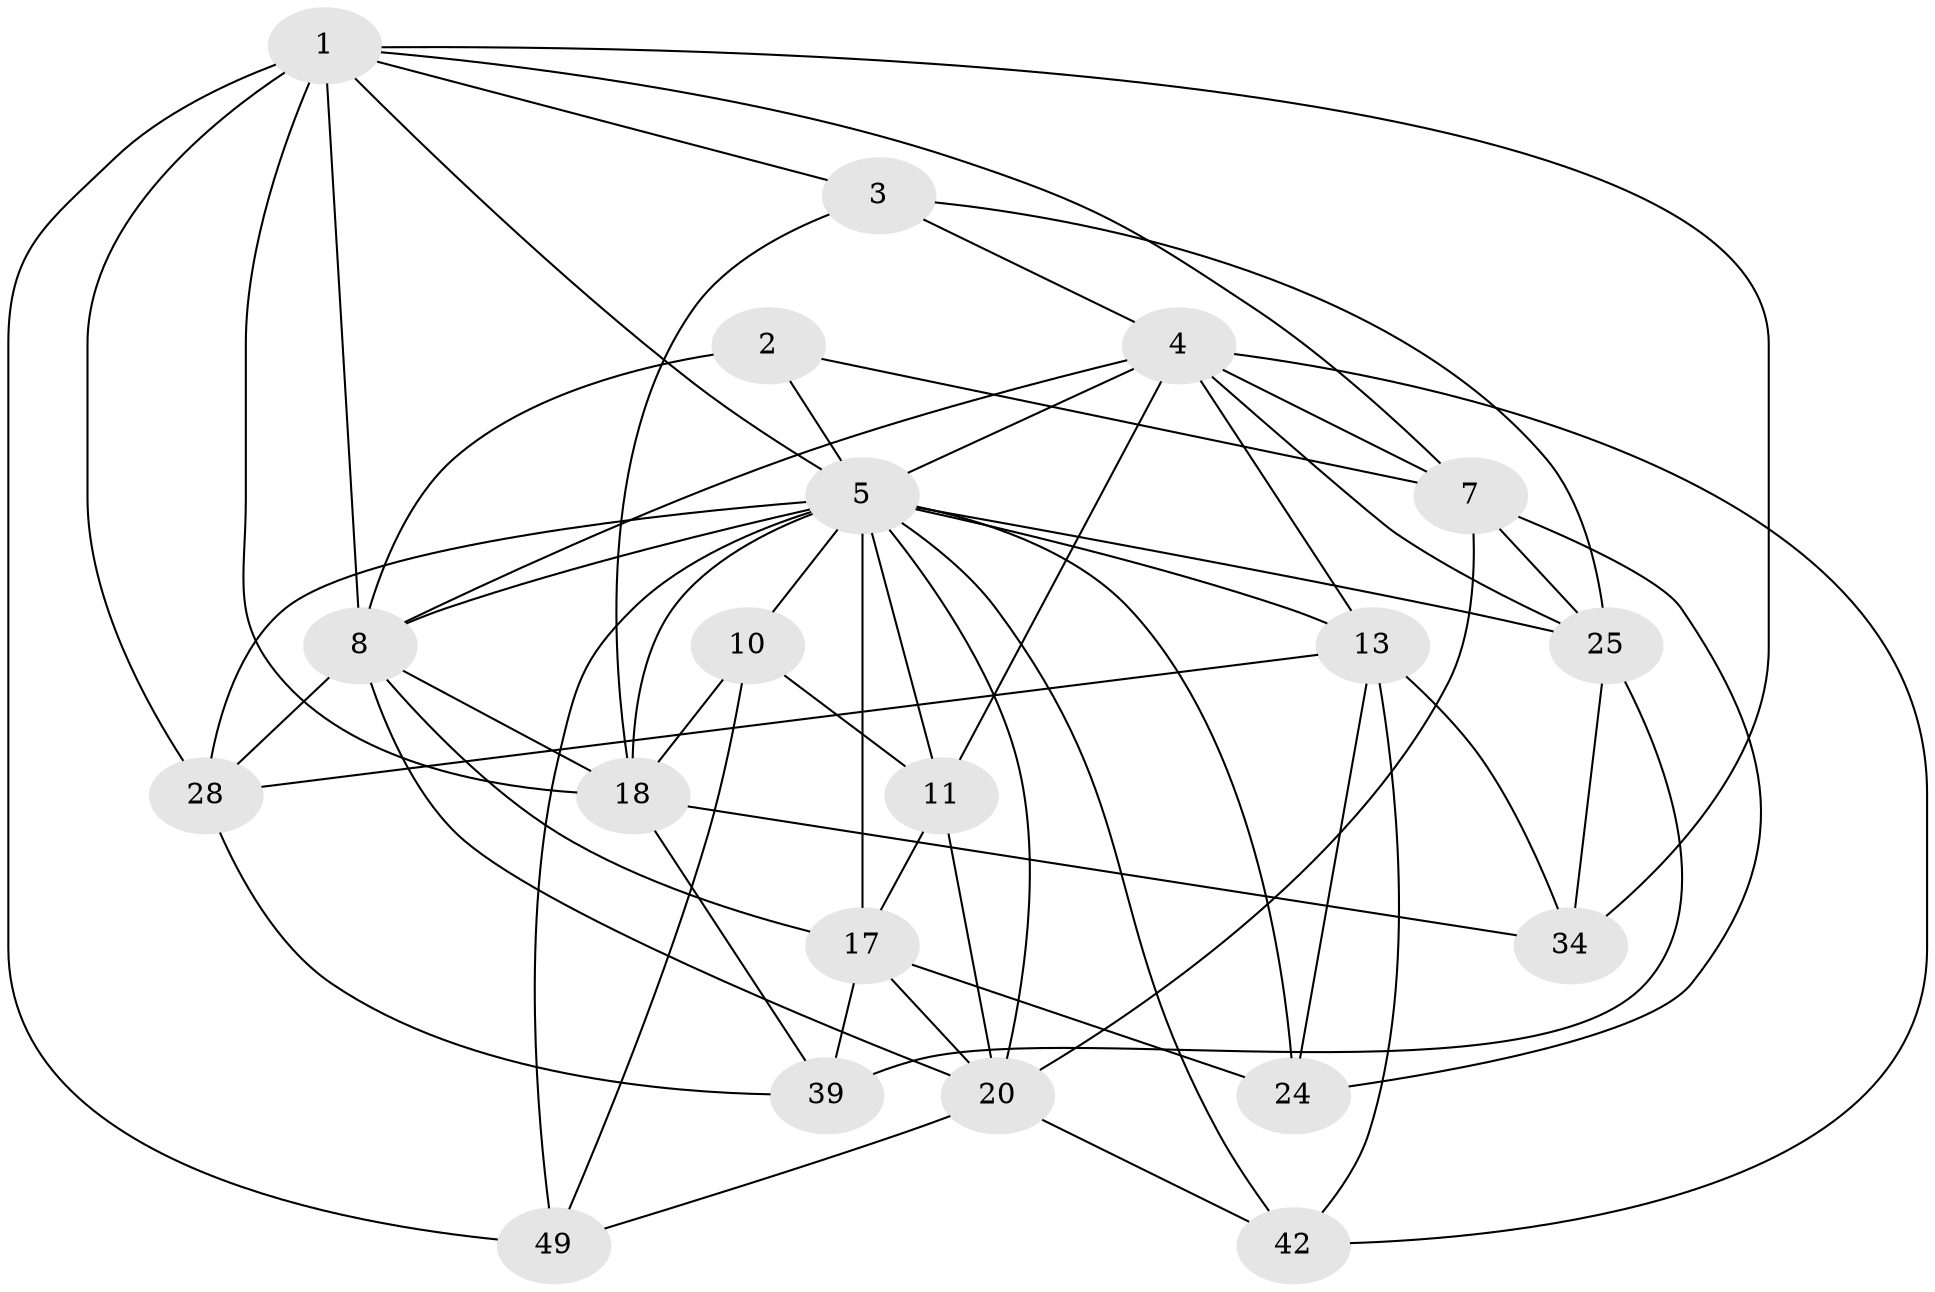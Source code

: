 // original degree distribution, {4: 1.0}
// Generated by graph-tools (version 1.1) at 2025/20/03/04/25 18:20:34]
// undirected, 20 vertices, 59 edges
graph export_dot {
graph [start="1"]
  node [color=gray90,style=filled];
  1 [super="+15+26+19"];
  2;
  3;
  4 [super="+6+38"];
  5 [super="+29+35+36+12"];
  7 [super="+23"];
  8 [super="+21+9+16"];
  10;
  11 [super="+14"];
  13 [super="+31"];
  17 [super="+43"];
  18 [super="+41"];
  20 [super="+33"];
  24;
  25 [super="+32"];
  28 [super="+47"];
  34;
  39;
  42;
  49;
  1 -- 49;
  1 -- 7;
  1 -- 18 [weight=2];
  1 -- 34;
  1 -- 3;
  1 -- 8 [weight=2];
  1 -- 5;
  1 -- 28;
  2 -- 7;
  2 -- 8 [weight=2];
  2 -- 5;
  3 -- 18;
  3 -- 4;
  3 -- 25;
  4 -- 7 [weight=2];
  4 -- 8 [weight=2];
  4 -- 13;
  4 -- 5 [weight=2];
  4 -- 25;
  4 -- 42;
  4 -- 11 [weight=2];
  5 -- 25;
  5 -- 10;
  5 -- 49;
  5 -- 11;
  5 -- 28 [weight=2];
  5 -- 42;
  5 -- 13;
  5 -- 8;
  5 -- 18;
  5 -- 20;
  5 -- 24;
  5 -- 17 [weight=2];
  7 -- 24;
  7 -- 20 [weight=2];
  7 -- 25;
  8 -- 17 [weight=2];
  8 -- 18;
  8 -- 20;
  8 -- 28;
  10 -- 49;
  10 -- 18;
  10 -- 11;
  11 -- 20;
  11 -- 17;
  13 -- 42;
  13 -- 24;
  13 -- 34;
  13 -- 28;
  17 -- 24;
  17 -- 20;
  17 -- 39;
  18 -- 39;
  18 -- 34;
  20 -- 42;
  20 -- 49;
  25 -- 39;
  25 -- 34;
  28 -- 39;
}
